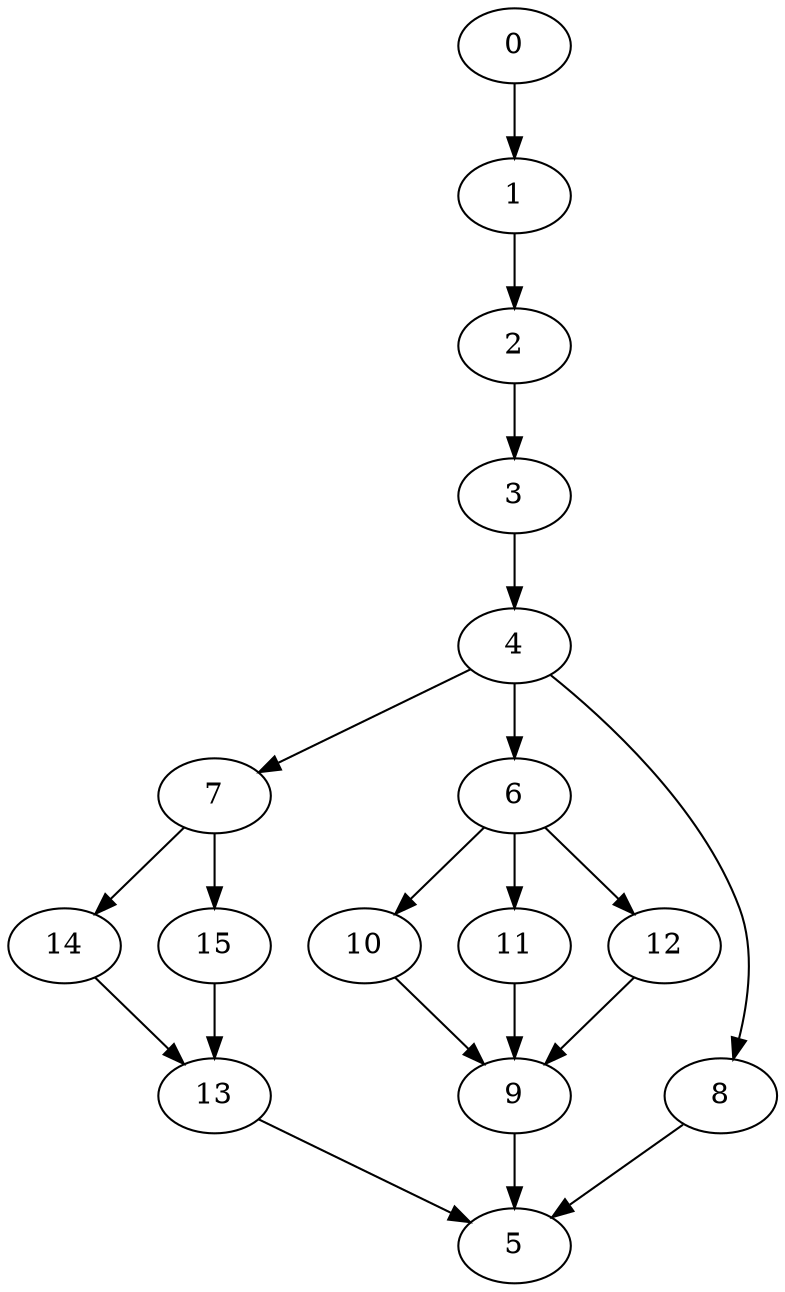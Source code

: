 digraph "SeriesParallel-MaxBf-5_Nodes_16_CCR_10.00_WeightType_Random#2" {
	graph ["Duplicate states"=0,
		GraphType=S_P,
		"Max states in OPEN"=0,
		Modes="120000ms; topo-ordered tasks, ; Pruning: task equivalence, fixed order ready list, ; F-value: ; Optimisation: best schedule length (\
SL) optimisation on equal, ",
		NumberOfTasks=16,
		"Pruned using list schedule length"=59,
		"States removed from OPEN"=0,
		TargetSystem="Homogeneous-2",
		"Time to schedule (ms)"=104,
		"Total idle time"=0,
		"Total schedule length"=96,
		"Total sequential time"=96,
		"Total states created"=118
	];
	0	["Finish time"=2,
		Processor=0,
		"Start time"=0,
		Weight=2];
	1	["Finish time"=11,
		Processor=0,
		"Start time"=2,
		Weight=9];
	0 -> 1	[Weight=57];
	2	["Finish time"=21,
		Processor=0,
		"Start time"=11,
		Weight=10];
	1 -> 2	[Weight=25];
	3	["Finish time"=25,
		Processor=0,
		"Start time"=21,
		Weight=4];
	2 -> 3	[Weight=57];
	4	["Finish time"=31,
		Processor=0,
		"Start time"=25,
		Weight=6];
	3 -> 4	[Weight=33];
	7	["Finish time"=33,
		Processor=0,
		"Start time"=31,
		Weight=2];
	4 -> 7	[Weight=33];
	6	["Finish time"=36,
		Processor=0,
		"Start time"=33,
		Weight=3];
	4 -> 6	[Weight=49];
	8	["Finish time"=79,
		Processor=0,
		"Start time"=69,
		Weight=10];
	4 -> 8	[Weight=41];
	14	["Finish time"=39,
		Processor=0,
		"Start time"=36,
		Weight=3];
	7 -> 14	[Weight=16];
	15	["Finish time"=49,
		Processor=0,
		"Start time"=39,
		Weight=10];
	7 -> 15	[Weight=74];
	10	["Finish time"=55,
		Processor=0,
		"Start time"=49,
		Weight=6];
	6 -> 10	[Weight=25];
	11	["Finish time"=59,
		Processor=0,
		"Start time"=55,
		Weight=4];
	6 -> 11	[Weight=49];
	12	["Finish time"=69,
		Processor=0,
		"Start time"=66,
		Weight=3];
	6 -> 12	[Weight=66];
	13	["Finish time"=66,
		Processor=0,
		"Start time"=59,
		Weight=7];
	14 -> 13	[Weight=74];
	15 -> 13	[Weight=66];
	9	["Finish time"=88,
		Processor=0,
		"Start time"=79,
		Weight=9];
	10 -> 9	[Weight=82];
	11 -> 9	[Weight=57];
	5	["Finish time"=96,
		Processor=0,
		"Start time"=88,
		Weight=8];
	13 -> 5	[Weight=57];
	12 -> 9	[Weight=16];
	8 -> 5	[Weight=49];
	9 -> 5	[Weight=33];
}
